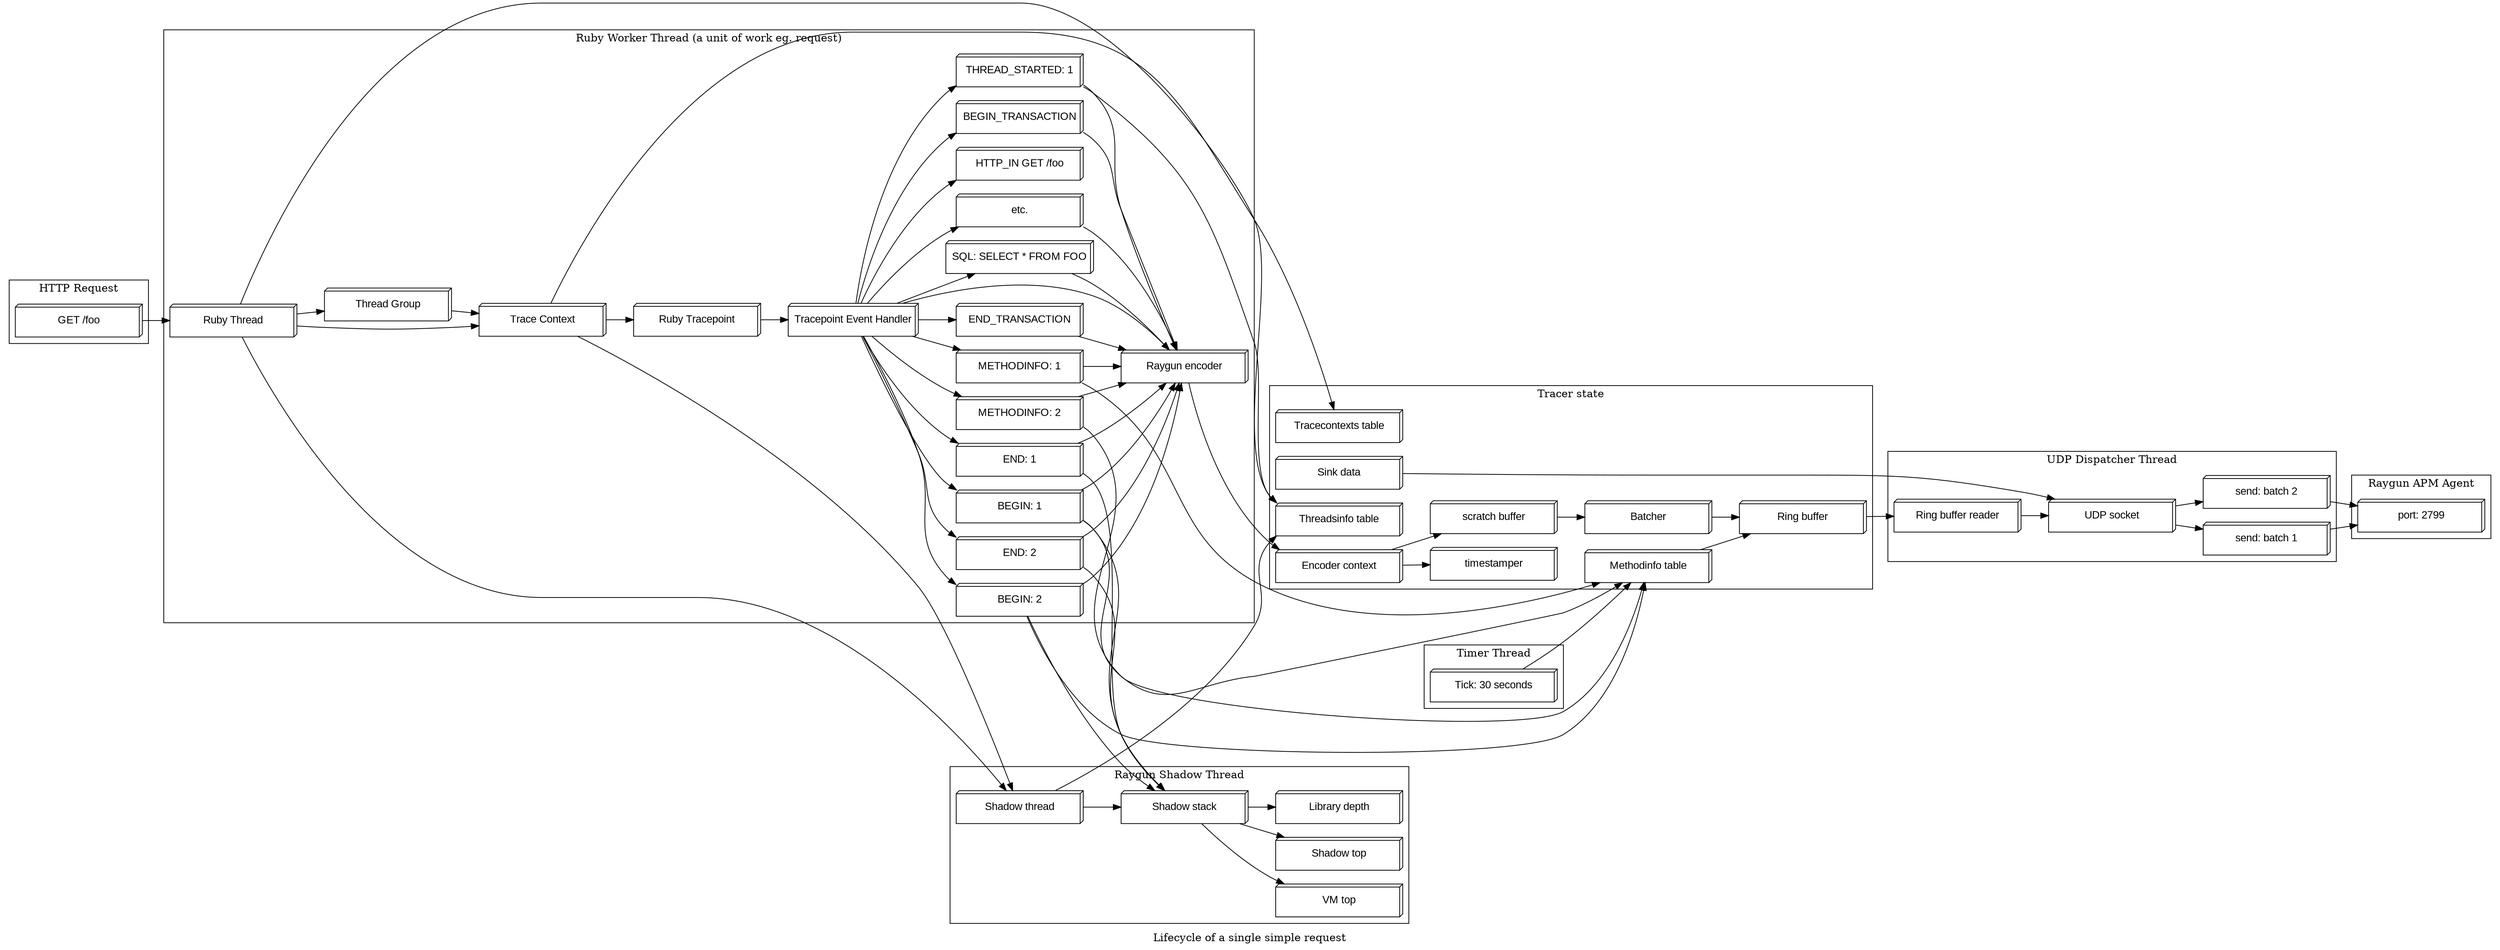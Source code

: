 digraph {
    rankdir=LR;
    label = "Lifecycle of a single simple request";

    node[shape=box3d width=2.3 height=0.6 fontname="Arial"];

    subgraph cluster_0 {
        label="HTTP Request";
        "GET /foo";
    }

    subgraph cluster_1 {
        label="Ruby Worker Thread (a unit of work eg. request)";
        "GET /foo" -> "Ruby Thread";
        "Ruby Thread" -> "Trace Context";
        "Ruby Thread" -> "Thread Group";
        "Thread Group" -> "Trace Context";
        "Trace Context" -> "Ruby Tracepoint";
        "Ruby Tracepoint" -> "Tracepoint Event Handler";
        "Tracepoint Event Handler" -> "BEGIN_TRANSACTION";
        "Tracepoint Event Handler" -> "THREAD_STARTED: 1";
        "Tracepoint Event Handler" -> "METHODINFO: 1";
        "Tracepoint Event Handler" -> "BEGIN: 1";
        "Tracepoint Event Handler" -> "METHODINFO: 2";
        "Tracepoint Event Handler" -> "BEGIN: 2";
        "Tracepoint Event Handler" -> "SQL: SELECT * FROM FOO";
        "Tracepoint Event Handler" -> "etc.";
        "Tracepoint Event Handler" -> "END: 2";
        "Tracepoint Event Handler" -> "END: 1";
        "Tracepoint Event Handler" -> "HTTP_IN GET /foo";
        "Tracepoint Event Handler" -> "END_TRANSACTION";
        "BEGIN_TRANSACTION" -> "Raygun encoder";
        "THREAD_STARTED: 1" -> "Raygun encoder";
        "METHODINFO: 1" -> "Raygun encoder";
        "BEGIN: 1" -> "Raygun encoder";
        "METHODINFO: 2" -> "Raygun encoder";
        "BEGIN: 2" -> "Raygun encoder";
        "SQL: SELECT * FROM FOO" -> "Raygun encoder";
        "etc." -> "Raygun encoder";
        "END: 2" -> "Raygun encoder";
        "END: 1" -> "Raygun encoder";
        "Tracepoint Event Handler" -> "Raygun encoder";
        "END_TRANSACTION" -> "Raygun encoder";
    }

    subgraph cluster_2 {
        label="Raygun Shadow Thread";
        "Trace Context" -> "Shadow thread";
        "Ruby Thread" -> "Shadow thread";
        "Shadow thread" -> "Shadow stack";
        "BEGIN: 1" -> "Shadow stack";
        "BEGIN: 2" -> "Shadow stack";
        "END: 1" -> "Shadow stack";
        "END: 2" -> "Shadow stack";
        "Shadow stack" -> "VM top";
        "Shadow stack" -> "Shadow top";
        "Shadow stack" -> "Library depth";
    }

    subgraph cluster_3 {
        label="Tracer state";
        "Methodinfo table";
        "Ruby Thread" -> "Threadsinfo table";
        "Shadow thread" -> "Threadsinfo table";
        "Sink data";
        "Encoder context" -> "timestamper";
        "Encoder context" -> "scratch buffer";
        "scratch buffer" -> "Batcher";
        "Batcher" -> "Ring buffer";
        "Trace Context" -> "Tracecontexts table";
        "THREAD_STARTED: 1" -> "Threadsinfo table";
        "METHODINFO: 1" -> "Methodinfo table";
        "BEGIN: 1" -> "Methodinfo table";
        "METHODINFO: 2" -> "Methodinfo table";
        "BEGIN: 2" -> "Methodinfo table";
    }

    subgraph cluster_4 {
        label="Loosely coupled handoff";
        "Raygun encoder" -> "Encoder context";
    }

    subgraph cluster_5 {
        label="UDP Dispatcher Thread";
        "Ring buffer" -> "Ring buffer reader";
        "Ring buffer reader" -> "UDP socket";
        "Sink data" -> "UDP socket";
        "UDP socket" -> "send: batch 1";
        "UDP socket" -> "send: batch 2";
    }

    subgraph cluster_6 {
        label="Timer Thread";
        "Tick: 30 seconds" -> "Methodinfo table";
        "Methodinfo table" -> "Ring buffer";
    }

    subgraph cluster_7 {
        label="Raygun APM Agent";
        "send: batch 1" -> "port: 2799";
        "send: batch 2" -> "port: 2799";
    }
}

